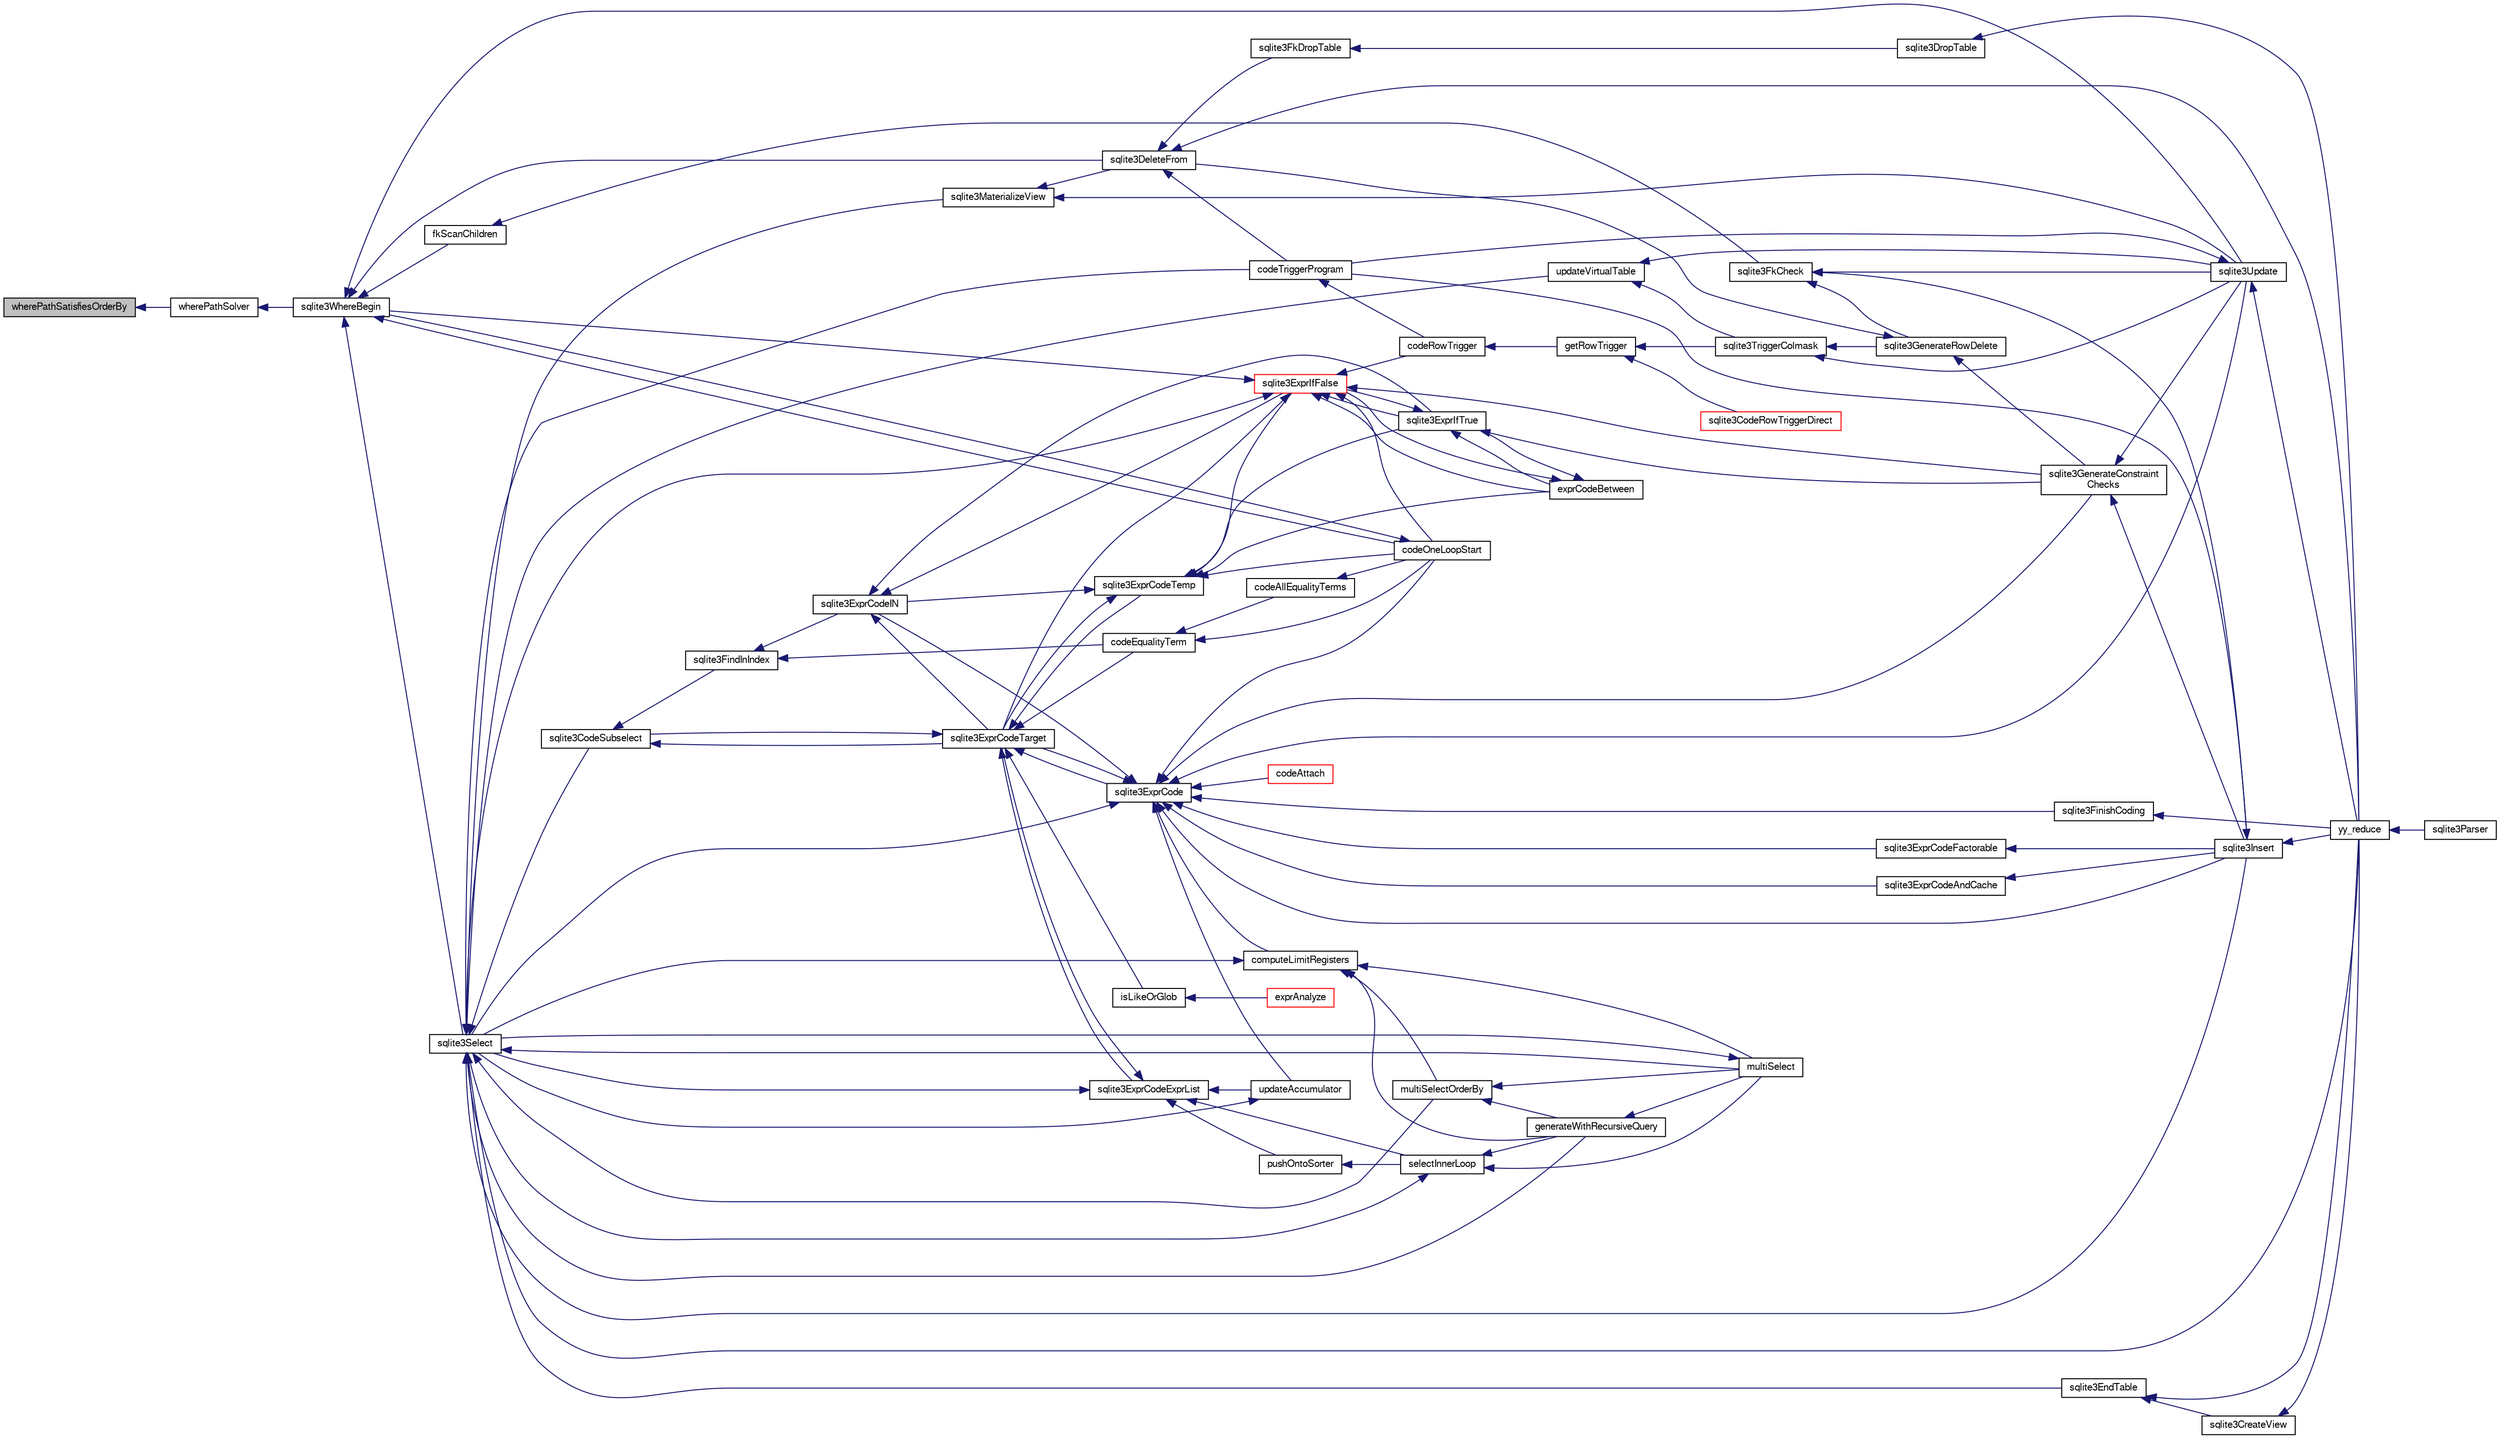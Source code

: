digraph "wherePathSatisfiesOrderBy"
{
  edge [fontname="FreeSans",fontsize="10",labelfontname="FreeSans",labelfontsize="10"];
  node [fontname="FreeSans",fontsize="10",shape=record];
  rankdir="LR";
  Node917906 [label="wherePathSatisfiesOrderBy",height=0.2,width=0.4,color="black", fillcolor="grey75", style="filled", fontcolor="black"];
  Node917906 -> Node917907 [dir="back",color="midnightblue",fontsize="10",style="solid",fontname="FreeSans"];
  Node917907 [label="wherePathSolver",height=0.2,width=0.4,color="black", fillcolor="white", style="filled",URL="$sqlite3_8c.html#aebc15a04540468c220b31d00e9b29fe6"];
  Node917907 -> Node917908 [dir="back",color="midnightblue",fontsize="10",style="solid",fontname="FreeSans"];
  Node917908 [label="sqlite3WhereBegin",height=0.2,width=0.4,color="black", fillcolor="white", style="filled",URL="$sqlite3_8c.html#acad049f5c9a96a8118cffd5e5ce89f7c"];
  Node917908 -> Node917909 [dir="back",color="midnightblue",fontsize="10",style="solid",fontname="FreeSans"];
  Node917909 [label="sqlite3DeleteFrom",height=0.2,width=0.4,color="black", fillcolor="white", style="filled",URL="$sqlite3_8c.html#ab9b4b45349188b49eabb23f94608a091"];
  Node917909 -> Node917910 [dir="back",color="midnightblue",fontsize="10",style="solid",fontname="FreeSans"];
  Node917910 [label="sqlite3FkDropTable",height=0.2,width=0.4,color="black", fillcolor="white", style="filled",URL="$sqlite3_8c.html#a1218c6fc74e89152ceaa4760e82f5ef9"];
  Node917910 -> Node917911 [dir="back",color="midnightblue",fontsize="10",style="solid",fontname="FreeSans"];
  Node917911 [label="sqlite3DropTable",height=0.2,width=0.4,color="black", fillcolor="white", style="filled",URL="$sqlite3_8c.html#a5534f77364b5568783c0e50db3c9defb"];
  Node917911 -> Node917912 [dir="back",color="midnightblue",fontsize="10",style="solid",fontname="FreeSans"];
  Node917912 [label="yy_reduce",height=0.2,width=0.4,color="black", fillcolor="white", style="filled",URL="$sqlite3_8c.html#a7c419a9b25711c666a9a2449ef377f14"];
  Node917912 -> Node917913 [dir="back",color="midnightblue",fontsize="10",style="solid",fontname="FreeSans"];
  Node917913 [label="sqlite3Parser",height=0.2,width=0.4,color="black", fillcolor="white", style="filled",URL="$sqlite3_8c.html#a0327d71a5fabe0b6a343d78a2602e72a"];
  Node917909 -> Node917914 [dir="back",color="midnightblue",fontsize="10",style="solid",fontname="FreeSans"];
  Node917914 [label="codeTriggerProgram",height=0.2,width=0.4,color="black", fillcolor="white", style="filled",URL="$sqlite3_8c.html#a120801f59d9281d201d2ff4b2606836e"];
  Node917914 -> Node917915 [dir="back",color="midnightblue",fontsize="10",style="solid",fontname="FreeSans"];
  Node917915 [label="codeRowTrigger",height=0.2,width=0.4,color="black", fillcolor="white", style="filled",URL="$sqlite3_8c.html#a463cea5aaaf388b560b206570a0022fc"];
  Node917915 -> Node917916 [dir="back",color="midnightblue",fontsize="10",style="solid",fontname="FreeSans"];
  Node917916 [label="getRowTrigger",height=0.2,width=0.4,color="black", fillcolor="white", style="filled",URL="$sqlite3_8c.html#a69626ef20b540d1a2b19cf56f3f45689"];
  Node917916 -> Node917917 [dir="back",color="midnightblue",fontsize="10",style="solid",fontname="FreeSans"];
  Node917917 [label="sqlite3CodeRowTriggerDirect",height=0.2,width=0.4,color="red", fillcolor="white", style="filled",URL="$sqlite3_8c.html#ad92829f9001bcf89a0299dad5a48acd4"];
  Node917916 -> Node917924 [dir="back",color="midnightblue",fontsize="10",style="solid",fontname="FreeSans"];
  Node917924 [label="sqlite3TriggerColmask",height=0.2,width=0.4,color="black", fillcolor="white", style="filled",URL="$sqlite3_8c.html#acace8e99e37ae5e84ea03c65e820c540"];
  Node917924 -> Node917919 [dir="back",color="midnightblue",fontsize="10",style="solid",fontname="FreeSans"];
  Node917919 [label="sqlite3GenerateRowDelete",height=0.2,width=0.4,color="black", fillcolor="white", style="filled",URL="$sqlite3_8c.html#a2c76cbf3027fc18fdbb8cb4cd96b77d9"];
  Node917919 -> Node917909 [dir="back",color="midnightblue",fontsize="10",style="solid",fontname="FreeSans"];
  Node917919 -> Node917920 [dir="back",color="midnightblue",fontsize="10",style="solid",fontname="FreeSans"];
  Node917920 [label="sqlite3GenerateConstraint\lChecks",height=0.2,width=0.4,color="black", fillcolor="white", style="filled",URL="$sqlite3_8c.html#aef639c1e6a0c0a67ca6e7690ad931bd2"];
  Node917920 -> Node917921 [dir="back",color="midnightblue",fontsize="10",style="solid",fontname="FreeSans"];
  Node917921 [label="sqlite3Insert",height=0.2,width=0.4,color="black", fillcolor="white", style="filled",URL="$sqlite3_8c.html#a5b17c9c2000bae6bdff8e6be48d7dc2b"];
  Node917921 -> Node917914 [dir="back",color="midnightblue",fontsize="10",style="solid",fontname="FreeSans"];
  Node917921 -> Node917912 [dir="back",color="midnightblue",fontsize="10",style="solid",fontname="FreeSans"];
  Node917920 -> Node917922 [dir="back",color="midnightblue",fontsize="10",style="solid",fontname="FreeSans"];
  Node917922 [label="sqlite3Update",height=0.2,width=0.4,color="black", fillcolor="white", style="filled",URL="$sqlite3_8c.html#ac5aa67c46e8cc8174566fabe6809fafa"];
  Node917922 -> Node917914 [dir="back",color="midnightblue",fontsize="10",style="solid",fontname="FreeSans"];
  Node917922 -> Node917912 [dir="back",color="midnightblue",fontsize="10",style="solid",fontname="FreeSans"];
  Node917924 -> Node917922 [dir="back",color="midnightblue",fontsize="10",style="solid",fontname="FreeSans"];
  Node917909 -> Node917912 [dir="back",color="midnightblue",fontsize="10",style="solid",fontname="FreeSans"];
  Node917908 -> Node917925 [dir="back",color="midnightblue",fontsize="10",style="solid",fontname="FreeSans"];
  Node917925 [label="fkScanChildren",height=0.2,width=0.4,color="black", fillcolor="white", style="filled",URL="$sqlite3_8c.html#a67c9dcb484336b3155e7a82a037d4691"];
  Node917925 -> Node917926 [dir="back",color="midnightblue",fontsize="10",style="solid",fontname="FreeSans"];
  Node917926 [label="sqlite3FkCheck",height=0.2,width=0.4,color="black", fillcolor="white", style="filled",URL="$sqlite3_8c.html#aa38fb76c7d6f48f19772877a41703b92"];
  Node917926 -> Node917919 [dir="back",color="midnightblue",fontsize="10",style="solid",fontname="FreeSans"];
  Node917926 -> Node917921 [dir="back",color="midnightblue",fontsize="10",style="solid",fontname="FreeSans"];
  Node917926 -> Node917922 [dir="back",color="midnightblue",fontsize="10",style="solid",fontname="FreeSans"];
  Node917908 -> Node917927 [dir="back",color="midnightblue",fontsize="10",style="solid",fontname="FreeSans"];
  Node917927 [label="sqlite3Select",height=0.2,width=0.4,color="black", fillcolor="white", style="filled",URL="$sqlite3_8c.html#a2465ee8c956209ba4b272477b7c21a45"];
  Node917927 -> Node917928 [dir="back",color="midnightblue",fontsize="10",style="solid",fontname="FreeSans"];
  Node917928 [label="sqlite3CodeSubselect",height=0.2,width=0.4,color="black", fillcolor="white", style="filled",URL="$sqlite3_8c.html#aa69b46d2204a1d1b110107a1be12ee0c"];
  Node917928 -> Node917929 [dir="back",color="midnightblue",fontsize="10",style="solid",fontname="FreeSans"];
  Node917929 [label="sqlite3FindInIndex",height=0.2,width=0.4,color="black", fillcolor="white", style="filled",URL="$sqlite3_8c.html#af7d8c56ab0231f44bb5f87b3fafeffb2"];
  Node917929 -> Node917930 [dir="back",color="midnightblue",fontsize="10",style="solid",fontname="FreeSans"];
  Node917930 [label="sqlite3ExprCodeIN",height=0.2,width=0.4,color="black", fillcolor="white", style="filled",URL="$sqlite3_8c.html#ad9cf4f5b5ffb90c24a4a0900c8626193"];
  Node917930 -> Node917931 [dir="back",color="midnightblue",fontsize="10",style="solid",fontname="FreeSans"];
  Node917931 [label="sqlite3ExprCodeTarget",height=0.2,width=0.4,color="black", fillcolor="white", style="filled",URL="$sqlite3_8c.html#a4f308397a0a3ed299ed31aaa1ae2a293"];
  Node917931 -> Node917928 [dir="back",color="midnightblue",fontsize="10",style="solid",fontname="FreeSans"];
  Node917931 -> Node917932 [dir="back",color="midnightblue",fontsize="10",style="solid",fontname="FreeSans"];
  Node917932 [label="sqlite3ExprCodeTemp",height=0.2,width=0.4,color="black", fillcolor="white", style="filled",URL="$sqlite3_8c.html#a3bc5c1ccb3c5851847e2aeb4a84ae1fc"];
  Node917932 -> Node917930 [dir="back",color="midnightblue",fontsize="10",style="solid",fontname="FreeSans"];
  Node917932 -> Node917931 [dir="back",color="midnightblue",fontsize="10",style="solid",fontname="FreeSans"];
  Node917932 -> Node917933 [dir="back",color="midnightblue",fontsize="10",style="solid",fontname="FreeSans"];
  Node917933 [label="exprCodeBetween",height=0.2,width=0.4,color="black", fillcolor="white", style="filled",URL="$sqlite3_8c.html#abd053493214542bca8f406f42145d173"];
  Node917933 -> Node917934 [dir="back",color="midnightblue",fontsize="10",style="solid",fontname="FreeSans"];
  Node917934 [label="sqlite3ExprIfTrue",height=0.2,width=0.4,color="black", fillcolor="white", style="filled",URL="$sqlite3_8c.html#ad93a55237c23e1b743ab1f59df1a1444"];
  Node917934 -> Node917933 [dir="back",color="midnightblue",fontsize="10",style="solid",fontname="FreeSans"];
  Node917934 -> Node917935 [dir="back",color="midnightblue",fontsize="10",style="solid",fontname="FreeSans"];
  Node917935 [label="sqlite3ExprIfFalse",height=0.2,width=0.4,color="red", fillcolor="white", style="filled",URL="$sqlite3_8c.html#af97ecccb5d56e321e118414b08f65b71"];
  Node917935 -> Node917931 [dir="back",color="midnightblue",fontsize="10",style="solid",fontname="FreeSans"];
  Node917935 -> Node917933 [dir="back",color="midnightblue",fontsize="10",style="solid",fontname="FreeSans"];
  Node917935 -> Node917934 [dir="back",color="midnightblue",fontsize="10",style="solid",fontname="FreeSans"];
  Node917935 -> Node917920 [dir="back",color="midnightblue",fontsize="10",style="solid",fontname="FreeSans"];
  Node917935 -> Node917927 [dir="back",color="midnightblue",fontsize="10",style="solid",fontname="FreeSans"];
  Node917935 -> Node917915 [dir="back",color="midnightblue",fontsize="10",style="solid",fontname="FreeSans"];
  Node917935 -> Node917949 [dir="back",color="midnightblue",fontsize="10",style="solid",fontname="FreeSans"];
  Node917949 [label="codeOneLoopStart",height=0.2,width=0.4,color="black", fillcolor="white", style="filled",URL="$sqlite3_8c.html#aa868875120b151c169cc79139ed6e008"];
  Node917949 -> Node917908 [dir="back",color="midnightblue",fontsize="10",style="solid",fontname="FreeSans"];
  Node917935 -> Node917908 [dir="back",color="midnightblue",fontsize="10",style="solid",fontname="FreeSans"];
  Node917934 -> Node917920 [dir="back",color="midnightblue",fontsize="10",style="solid",fontname="FreeSans"];
  Node917933 -> Node917935 [dir="back",color="midnightblue",fontsize="10",style="solid",fontname="FreeSans"];
  Node917932 -> Node917934 [dir="back",color="midnightblue",fontsize="10",style="solid",fontname="FreeSans"];
  Node917932 -> Node917935 [dir="back",color="midnightblue",fontsize="10",style="solid",fontname="FreeSans"];
  Node917932 -> Node917949 [dir="back",color="midnightblue",fontsize="10",style="solid",fontname="FreeSans"];
  Node917931 -> Node917950 [dir="back",color="midnightblue",fontsize="10",style="solid",fontname="FreeSans"];
  Node917950 [label="sqlite3ExprCode",height=0.2,width=0.4,color="black", fillcolor="white", style="filled",URL="$sqlite3_8c.html#a75f270fb0b111b86924cca4ea507b417"];
  Node917950 -> Node917930 [dir="back",color="midnightblue",fontsize="10",style="solid",fontname="FreeSans"];
  Node917950 -> Node917931 [dir="back",color="midnightblue",fontsize="10",style="solid",fontname="FreeSans"];
  Node917950 -> Node917951 [dir="back",color="midnightblue",fontsize="10",style="solid",fontname="FreeSans"];
  Node917951 [label="sqlite3ExprCodeFactorable",height=0.2,width=0.4,color="black", fillcolor="white", style="filled",URL="$sqlite3_8c.html#a843f7fd58eec5a683c1fd8435fcd1e84"];
  Node917951 -> Node917921 [dir="back",color="midnightblue",fontsize="10",style="solid",fontname="FreeSans"];
  Node917950 -> Node917952 [dir="back",color="midnightblue",fontsize="10",style="solid",fontname="FreeSans"];
  Node917952 [label="sqlite3ExprCodeAndCache",height=0.2,width=0.4,color="black", fillcolor="white", style="filled",URL="$sqlite3_8c.html#ae3e46527d9b7fc9cb9236d21a5e6b1d8"];
  Node917952 -> Node917921 [dir="back",color="midnightblue",fontsize="10",style="solid",fontname="FreeSans"];
  Node917950 -> Node917953 [dir="back",color="midnightblue",fontsize="10",style="solid",fontname="FreeSans"];
  Node917953 [label="codeAttach",height=0.2,width=0.4,color="red", fillcolor="white", style="filled",URL="$sqlite3_8c.html#ade4e9e30d828a19c191fdcb098676d5b"];
  Node917950 -> Node917956 [dir="back",color="midnightblue",fontsize="10",style="solid",fontname="FreeSans"];
  Node917956 [label="sqlite3FinishCoding",height=0.2,width=0.4,color="black", fillcolor="white", style="filled",URL="$sqlite3_8c.html#a651bc5b446c276c092705856d995b278"];
  Node917956 -> Node917912 [dir="back",color="midnightblue",fontsize="10",style="solid",fontname="FreeSans"];
  Node917950 -> Node917921 [dir="back",color="midnightblue",fontsize="10",style="solid",fontname="FreeSans"];
  Node917950 -> Node917920 [dir="back",color="midnightblue",fontsize="10",style="solid",fontname="FreeSans"];
  Node917950 -> Node917957 [dir="back",color="midnightblue",fontsize="10",style="solid",fontname="FreeSans"];
  Node917957 [label="computeLimitRegisters",height=0.2,width=0.4,color="black", fillcolor="white", style="filled",URL="$sqlite3_8c.html#ae9d37055e4905929b6f6cda5461e2f37"];
  Node917957 -> Node917958 [dir="back",color="midnightblue",fontsize="10",style="solid",fontname="FreeSans"];
  Node917958 [label="generateWithRecursiveQuery",height=0.2,width=0.4,color="black", fillcolor="white", style="filled",URL="$sqlite3_8c.html#ade2c3663fa9c3b9676507984b9483942"];
  Node917958 -> Node917959 [dir="back",color="midnightblue",fontsize="10",style="solid",fontname="FreeSans"];
  Node917959 [label="multiSelect",height=0.2,width=0.4,color="black", fillcolor="white", style="filled",URL="$sqlite3_8c.html#a6456c61f3d9b2389738753cedfa24fa7"];
  Node917959 -> Node917927 [dir="back",color="midnightblue",fontsize="10",style="solid",fontname="FreeSans"];
  Node917957 -> Node917959 [dir="back",color="midnightblue",fontsize="10",style="solid",fontname="FreeSans"];
  Node917957 -> Node917960 [dir="back",color="midnightblue",fontsize="10",style="solid",fontname="FreeSans"];
  Node917960 [label="multiSelectOrderBy",height=0.2,width=0.4,color="black", fillcolor="white", style="filled",URL="$sqlite3_8c.html#afcdb8488c6f4dfdadaf9f04bca35b808"];
  Node917960 -> Node917958 [dir="back",color="midnightblue",fontsize="10",style="solid",fontname="FreeSans"];
  Node917960 -> Node917959 [dir="back",color="midnightblue",fontsize="10",style="solid",fontname="FreeSans"];
  Node917957 -> Node917927 [dir="back",color="midnightblue",fontsize="10",style="solid",fontname="FreeSans"];
  Node917950 -> Node917961 [dir="back",color="midnightblue",fontsize="10",style="solid",fontname="FreeSans"];
  Node917961 [label="updateAccumulator",height=0.2,width=0.4,color="black", fillcolor="white", style="filled",URL="$sqlite3_8c.html#a1681660dd3ecd50c8727d6e56a537bd9"];
  Node917961 -> Node917927 [dir="back",color="midnightblue",fontsize="10",style="solid",fontname="FreeSans"];
  Node917950 -> Node917927 [dir="back",color="midnightblue",fontsize="10",style="solid",fontname="FreeSans"];
  Node917950 -> Node917922 [dir="back",color="midnightblue",fontsize="10",style="solid",fontname="FreeSans"];
  Node917950 -> Node917949 [dir="back",color="midnightblue",fontsize="10",style="solid",fontname="FreeSans"];
  Node917931 -> Node917962 [dir="back",color="midnightblue",fontsize="10",style="solid",fontname="FreeSans"];
  Node917962 [label="sqlite3ExprCodeExprList",height=0.2,width=0.4,color="black", fillcolor="white", style="filled",URL="$sqlite3_8c.html#a05b2b3dc3de7565de24eb3a2ff4e9566"];
  Node917962 -> Node917931 [dir="back",color="midnightblue",fontsize="10",style="solid",fontname="FreeSans"];
  Node917962 -> Node917963 [dir="back",color="midnightblue",fontsize="10",style="solid",fontname="FreeSans"];
  Node917963 [label="pushOntoSorter",height=0.2,width=0.4,color="black", fillcolor="white", style="filled",URL="$sqlite3_8c.html#a4555397beb584a386e7739cf022a6651"];
  Node917963 -> Node917964 [dir="back",color="midnightblue",fontsize="10",style="solid",fontname="FreeSans"];
  Node917964 [label="selectInnerLoop",height=0.2,width=0.4,color="black", fillcolor="white", style="filled",URL="$sqlite3_8c.html#ababe0933661ebe67eb0e6074bb1fd411"];
  Node917964 -> Node917958 [dir="back",color="midnightblue",fontsize="10",style="solid",fontname="FreeSans"];
  Node917964 -> Node917959 [dir="back",color="midnightblue",fontsize="10",style="solid",fontname="FreeSans"];
  Node917964 -> Node917927 [dir="back",color="midnightblue",fontsize="10",style="solid",fontname="FreeSans"];
  Node917962 -> Node917964 [dir="back",color="midnightblue",fontsize="10",style="solid",fontname="FreeSans"];
  Node917962 -> Node917961 [dir="back",color="midnightblue",fontsize="10",style="solid",fontname="FreeSans"];
  Node917962 -> Node917927 [dir="back",color="midnightblue",fontsize="10",style="solid",fontname="FreeSans"];
  Node917931 -> Node917965 [dir="back",color="midnightblue",fontsize="10",style="solid",fontname="FreeSans"];
  Node917965 [label="isLikeOrGlob",height=0.2,width=0.4,color="black", fillcolor="white", style="filled",URL="$sqlite3_8c.html#a6c38e495198bf8976f68d1a6ebd74a50"];
  Node917965 -> Node917966 [dir="back",color="midnightblue",fontsize="10",style="solid",fontname="FreeSans"];
  Node917966 [label="exprAnalyze",height=0.2,width=0.4,color="red", fillcolor="white", style="filled",URL="$sqlite3_8c.html#acb10e48c9a4184a4edd9bfd5b14ad0b7"];
  Node917931 -> Node917972 [dir="back",color="midnightblue",fontsize="10",style="solid",fontname="FreeSans"];
  Node917972 [label="codeEqualityTerm",height=0.2,width=0.4,color="black", fillcolor="white", style="filled",URL="$sqlite3_8c.html#ad88a57073f031452c9843e97f15acc47"];
  Node917972 -> Node917973 [dir="back",color="midnightblue",fontsize="10",style="solid",fontname="FreeSans"];
  Node917973 [label="codeAllEqualityTerms",height=0.2,width=0.4,color="black", fillcolor="white", style="filled",URL="$sqlite3_8c.html#a3095598b812500a4efe41bf17cd49381"];
  Node917973 -> Node917949 [dir="back",color="midnightblue",fontsize="10",style="solid",fontname="FreeSans"];
  Node917972 -> Node917949 [dir="back",color="midnightblue",fontsize="10",style="solid",fontname="FreeSans"];
  Node917930 -> Node917934 [dir="back",color="midnightblue",fontsize="10",style="solid",fontname="FreeSans"];
  Node917930 -> Node917935 [dir="back",color="midnightblue",fontsize="10",style="solid",fontname="FreeSans"];
  Node917929 -> Node917972 [dir="back",color="midnightblue",fontsize="10",style="solid",fontname="FreeSans"];
  Node917928 -> Node917931 [dir="back",color="midnightblue",fontsize="10",style="solid",fontname="FreeSans"];
  Node917927 -> Node917941 [dir="back",color="midnightblue",fontsize="10",style="solid",fontname="FreeSans"];
  Node917941 [label="sqlite3EndTable",height=0.2,width=0.4,color="black", fillcolor="white", style="filled",URL="$sqlite3_8c.html#a7b5f2c66c0f0b6f819d970ca389768b0"];
  Node917941 -> Node917942 [dir="back",color="midnightblue",fontsize="10",style="solid",fontname="FreeSans"];
  Node917942 [label="sqlite3CreateView",height=0.2,width=0.4,color="black", fillcolor="white", style="filled",URL="$sqlite3_8c.html#a9d85cb00ff71dee5cd9a019503a6982e"];
  Node917942 -> Node917912 [dir="back",color="midnightblue",fontsize="10",style="solid",fontname="FreeSans"];
  Node917941 -> Node917912 [dir="back",color="midnightblue",fontsize="10",style="solid",fontname="FreeSans"];
  Node917927 -> Node917974 [dir="back",color="midnightblue",fontsize="10",style="solid",fontname="FreeSans"];
  Node917974 [label="sqlite3MaterializeView",height=0.2,width=0.4,color="black", fillcolor="white", style="filled",URL="$sqlite3_8c.html#a4557984b0b75f998fb0c3f231c9b1def"];
  Node917974 -> Node917909 [dir="back",color="midnightblue",fontsize="10",style="solid",fontname="FreeSans"];
  Node917974 -> Node917922 [dir="back",color="midnightblue",fontsize="10",style="solid",fontname="FreeSans"];
  Node917927 -> Node917921 [dir="back",color="midnightblue",fontsize="10",style="solid",fontname="FreeSans"];
  Node917927 -> Node917958 [dir="back",color="midnightblue",fontsize="10",style="solid",fontname="FreeSans"];
  Node917927 -> Node917959 [dir="back",color="midnightblue",fontsize="10",style="solid",fontname="FreeSans"];
  Node917927 -> Node917960 [dir="back",color="midnightblue",fontsize="10",style="solid",fontname="FreeSans"];
  Node917927 -> Node917914 [dir="back",color="midnightblue",fontsize="10",style="solid",fontname="FreeSans"];
  Node917927 -> Node917975 [dir="back",color="midnightblue",fontsize="10",style="solid",fontname="FreeSans"];
  Node917975 [label="updateVirtualTable",height=0.2,width=0.4,color="black", fillcolor="white", style="filled",URL="$sqlite3_8c.html#a740220531db9293c39a2cdd7da3f74e1"];
  Node917975 -> Node917924 [dir="back",color="midnightblue",fontsize="10",style="solid",fontname="FreeSans"];
  Node917975 -> Node917922 [dir="back",color="midnightblue",fontsize="10",style="solid",fontname="FreeSans"];
  Node917927 -> Node917912 [dir="back",color="midnightblue",fontsize="10",style="solid",fontname="FreeSans"];
  Node917908 -> Node917922 [dir="back",color="midnightblue",fontsize="10",style="solid",fontname="FreeSans"];
  Node917908 -> Node917949 [dir="back",color="midnightblue",fontsize="10",style="solid",fontname="FreeSans"];
}
